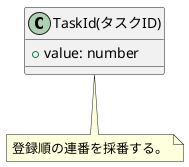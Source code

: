 @startuml TaskId

class "TaskId(タスクID)" as TaskId {
    + value: number
}

note bottom of TaskId
    登録順の連番を採番する。
end note

@enduml